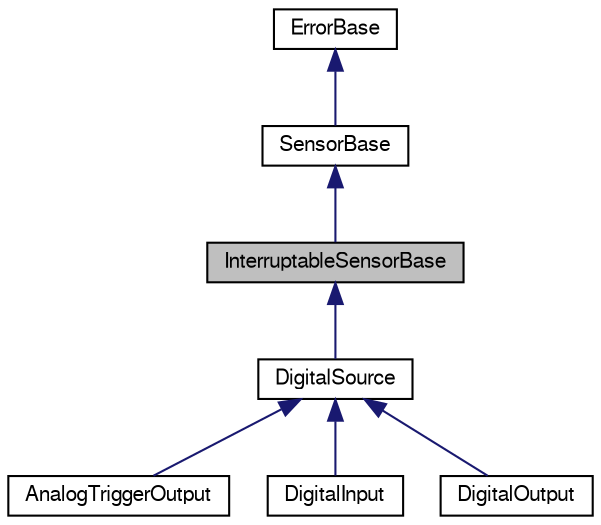 digraph "InterruptableSensorBase"
{
  bgcolor="transparent";
  edge [fontname="FreeSans",fontsize="10",labelfontname="FreeSans",labelfontsize="10"];
  node [fontname="FreeSans",fontsize="10",shape=record];
  Node1 [label="InterruptableSensorBase",height=0.2,width=0.4,color="black", fillcolor="grey75", style="filled" fontcolor="black"];
  Node2 -> Node1 [dir="back",color="midnightblue",fontsize="10",style="solid",fontname="FreeSans"];
  Node2 [label="SensorBase",height=0.2,width=0.4,color="black",URL="$class_sensor_base.html"];
  Node3 -> Node2 [dir="back",color="midnightblue",fontsize="10",style="solid",fontname="FreeSans"];
  Node3 [label="ErrorBase",height=0.2,width=0.4,color="black",URL="$class_error_base.html"];
  Node1 -> Node4 [dir="back",color="midnightblue",fontsize="10",style="solid",fontname="FreeSans"];
  Node4 [label="DigitalSource",height=0.2,width=0.4,color="black",URL="$class_digital_source.html"];
  Node4 -> Node5 [dir="back",color="midnightblue",fontsize="10",style="solid",fontname="FreeSans"];
  Node5 [label="AnalogTriggerOutput",height=0.2,width=0.4,color="black",URL="$class_analog_trigger_output.html"];
  Node4 -> Node6 [dir="back",color="midnightblue",fontsize="10",style="solid",fontname="FreeSans"];
  Node6 [label="DigitalInput",height=0.2,width=0.4,color="black",URL="$class_digital_input.html"];
  Node4 -> Node7 [dir="back",color="midnightblue",fontsize="10",style="solid",fontname="FreeSans"];
  Node7 [label="DigitalOutput",height=0.2,width=0.4,color="black",URL="$class_digital_output.html"];
}
